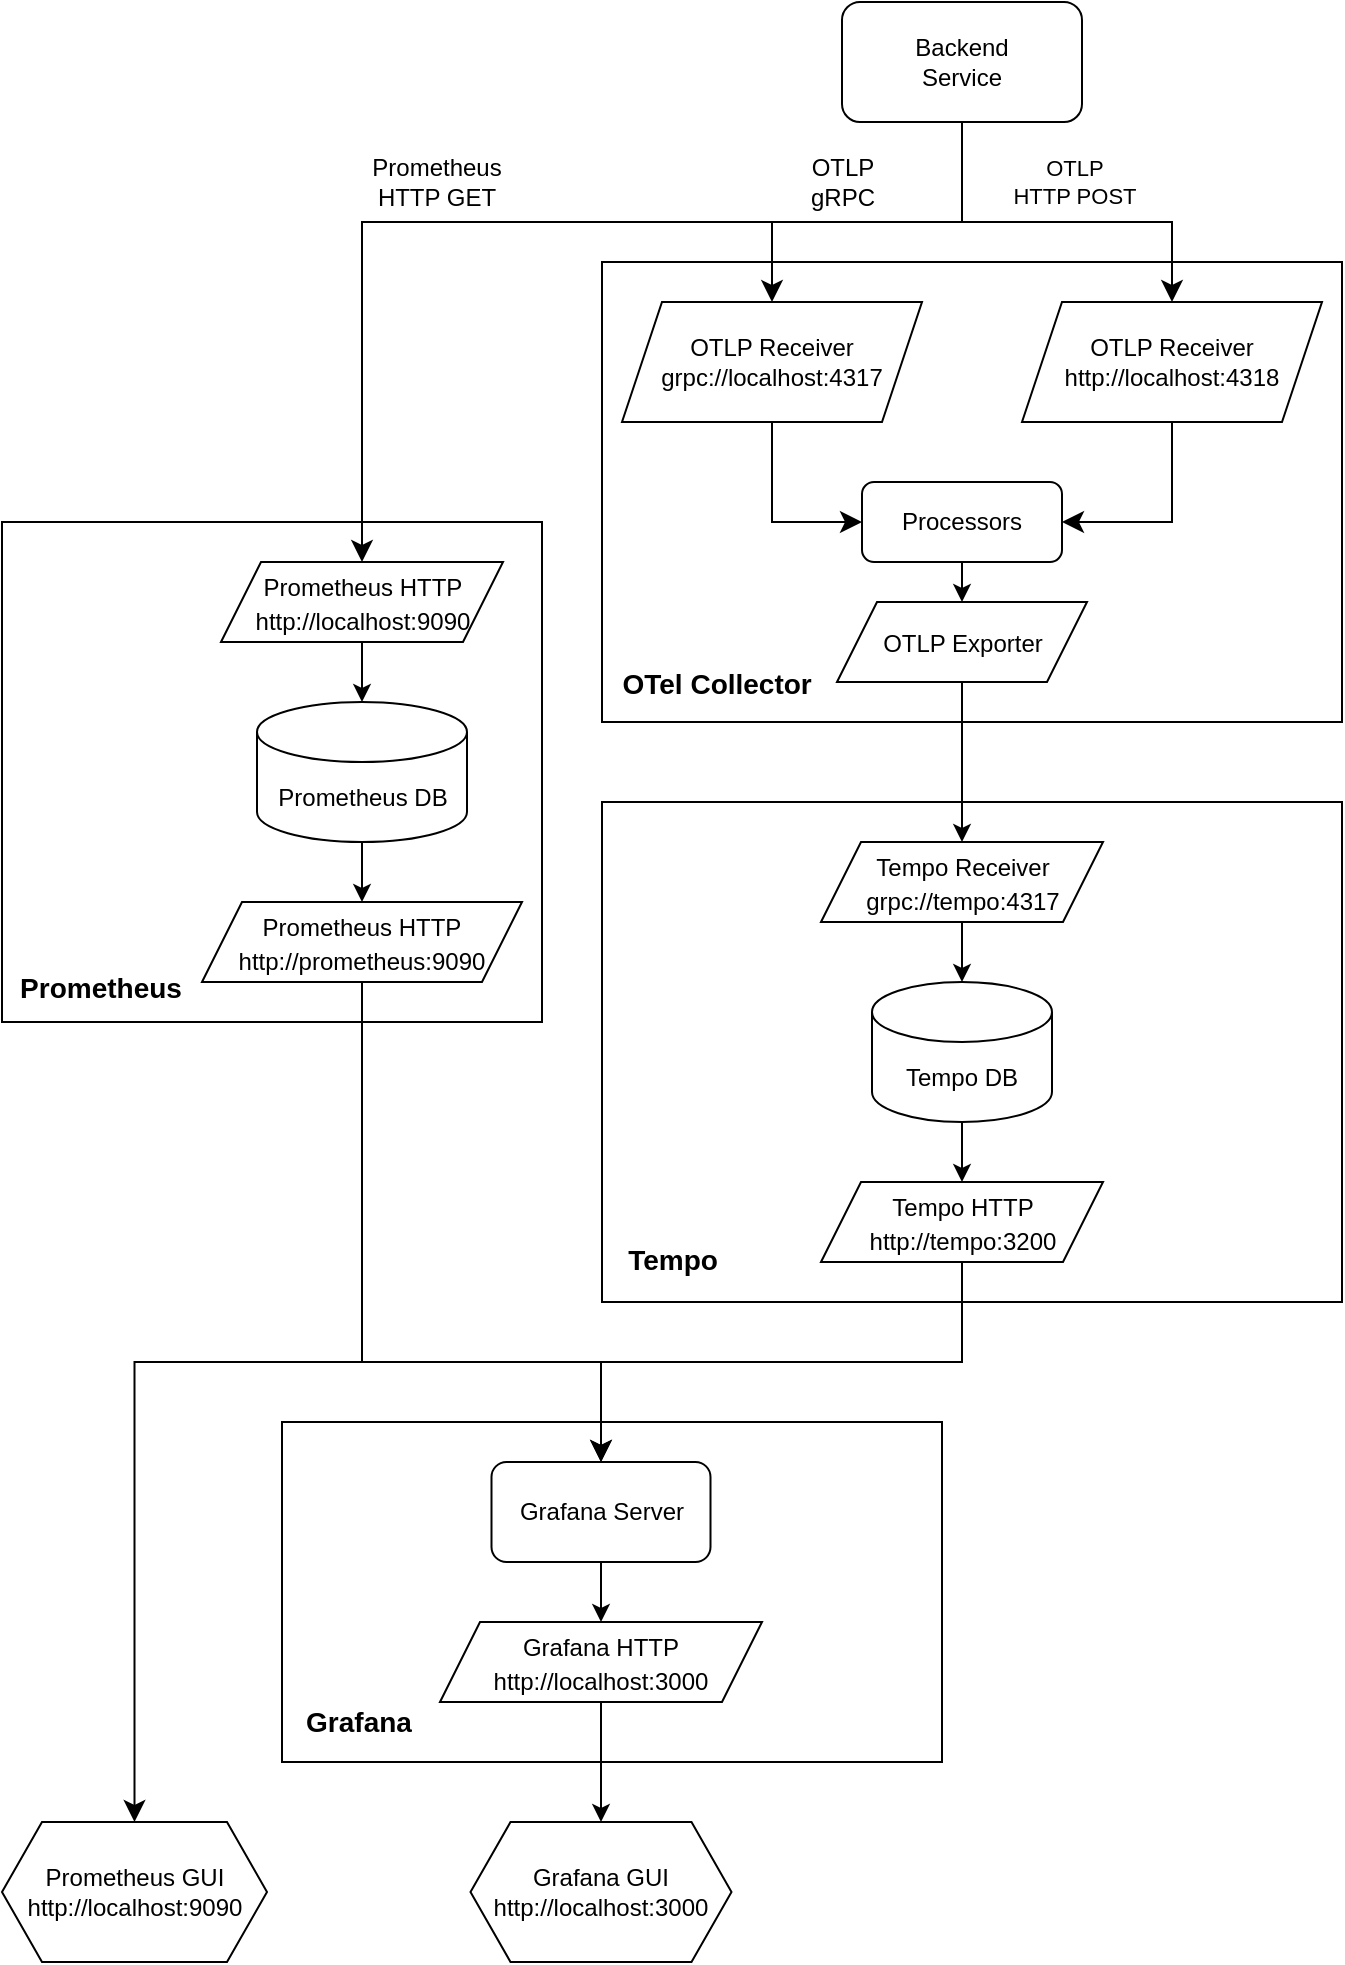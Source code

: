 <mxfile>
    <diagram id="3u8P1SOjeRHpItyzajtK" name="Page-1">
        <mxGraphModel dx="711" dy="809" grid="1" gridSize="10" guides="1" tooltips="1" connect="1" arrows="1" fold="1" page="1" pageScale="1" pageWidth="827" pageHeight="1169" math="0" shadow="0">
            <root>
                <mxCell id="0"/>
                <mxCell id="1" parent="0"/>
                <mxCell id="2" value="Backend&lt;br&gt;Service" style="rounded=1;whiteSpace=wrap;html=1;" vertex="1" parent="1">
                    <mxGeometry x="510" y="40" width="120" height="60" as="geometry"/>
                </mxCell>
                <mxCell id="3" value="" style="rounded=0;whiteSpace=wrap;html=1;" vertex="1" parent="1">
                    <mxGeometry x="390" y="170" width="370" height="230" as="geometry"/>
                </mxCell>
                <mxCell id="4" value="OTLP Receiver&lt;br&gt;grpc://localhost:4317" style="shape=parallelogram;perimeter=parallelogramPerimeter;whiteSpace=wrap;html=1;fixedSize=1;" vertex="1" parent="1">
                    <mxGeometry x="400" y="190" width="150" height="60" as="geometry"/>
                </mxCell>
                <mxCell id="5" value="OTLP Receiver&lt;br&gt;http://localhost:4318" style="shape=parallelogram;perimeter=parallelogramPerimeter;whiteSpace=wrap;html=1;fixedSize=1;" vertex="1" parent="1">
                    <mxGeometry x="600" y="190" width="150" height="60" as="geometry"/>
                </mxCell>
                <mxCell id="25" value="" style="edgeStyle=none;html=1;fontSize=14;" edge="1" parent="1" source="7" target="23">
                    <mxGeometry relative="1" as="geometry"/>
                </mxCell>
                <mxCell id="7" value="Processors" style="rounded=1;whiteSpace=wrap;html=1;" vertex="1" parent="1">
                    <mxGeometry x="520" y="280" width="100" height="40" as="geometry"/>
                </mxCell>
                <mxCell id="12" value="" style="edgeStyle=elbowEdgeStyle;elbow=vertical;endArrow=classic;html=1;curved=0;rounded=0;endSize=8;startSize=8;exitX=0.5;exitY=1;exitDx=0;exitDy=0;entryX=0.5;entryY=0;entryDx=0;entryDy=0;" edge="1" parent="1" source="2" target="5">
                    <mxGeometry width="50" height="50" relative="1" as="geometry">
                        <mxPoint x="660" y="160" as="sourcePoint"/>
                        <mxPoint x="710" y="110" as="targetPoint"/>
                        <Array as="points">
                            <mxPoint x="620" y="150"/>
                        </Array>
                    </mxGeometry>
                </mxCell>
                <mxCell id="14" value="OTLP&lt;br&gt;HTTP POST" style="edgeLabel;html=1;align=center;verticalAlign=middle;resizable=0;points=[];" vertex="1" connectable="0" parent="12">
                    <mxGeometry x="0.177" y="1" relative="1" as="geometry">
                        <mxPoint x="-9" y="-19" as="offset"/>
                    </mxGeometry>
                </mxCell>
                <mxCell id="13" value="" style="edgeStyle=elbowEdgeStyle;elbow=vertical;endArrow=classic;html=1;curved=0;rounded=0;endSize=8;startSize=8;exitX=0.5;exitY=1;exitDx=0;exitDy=0;entryX=0.5;entryY=0;entryDx=0;entryDy=0;" edge="1" parent="1" source="2" target="4">
                    <mxGeometry width="50" height="50" relative="1" as="geometry">
                        <mxPoint x="580" y="120" as="sourcePoint"/>
                        <mxPoint x="685" y="200" as="targetPoint"/>
                        <Array as="points">
                            <mxPoint x="520" y="150"/>
                        </Array>
                    </mxGeometry>
                </mxCell>
                <mxCell id="15" value="OTLP&lt;br&gt;gRPC" style="text;html=1;align=center;verticalAlign=middle;resizable=0;points=[];autosize=1;strokeColor=none;fillColor=none;" vertex="1" parent="1">
                    <mxGeometry x="480" y="110" width="60" height="40" as="geometry"/>
                </mxCell>
                <mxCell id="17" value="" style="edgeStyle=elbowEdgeStyle;elbow=horizontal;endArrow=classic;html=1;curved=0;rounded=0;endSize=8;startSize=8;exitX=0.5;exitY=1;exitDx=0;exitDy=0;entryX=1;entryY=0.5;entryDx=0;entryDy=0;" edge="1" parent="1" source="5" target="7">
                    <mxGeometry width="50" height="50" relative="1" as="geometry">
                        <mxPoint x="670" y="330" as="sourcePoint"/>
                        <mxPoint x="720" y="280" as="targetPoint"/>
                        <Array as="points">
                            <mxPoint x="675" y="290"/>
                        </Array>
                    </mxGeometry>
                </mxCell>
                <mxCell id="18" value="" style="edgeStyle=elbowEdgeStyle;elbow=horizontal;endArrow=classic;html=1;curved=0;rounded=0;endSize=8;startSize=8;exitX=0.5;exitY=1;exitDx=0;exitDy=0;entryX=0;entryY=0.5;entryDx=0;entryDy=0;" edge="1" parent="1" source="4" target="7">
                    <mxGeometry width="50" height="50" relative="1" as="geometry">
                        <mxPoint x="685" y="260" as="sourcePoint"/>
                        <mxPoint x="630" y="310" as="targetPoint"/>
                        <Array as="points">
                            <mxPoint x="475" y="280"/>
                        </Array>
                    </mxGeometry>
                </mxCell>
                <mxCell id="20" value="&lt;font style=&quot;font-size: 14px;&quot;&gt;OTel Collector&amp;nbsp;&lt;/font&gt;" style="text;strokeColor=none;fillColor=none;html=1;fontSize=24;fontStyle=1;verticalAlign=middle;align=center;" vertex="1" parent="1">
                    <mxGeometry x="399" y="358" width="100" height="40" as="geometry"/>
                </mxCell>
                <mxCell id="22" value="" style="rounded=0;whiteSpace=wrap;html=1;fontSize=14;" vertex="1" parent="1">
                    <mxGeometry x="390" y="440" width="370" height="250" as="geometry"/>
                </mxCell>
                <mxCell id="30" value="" style="edgeStyle=none;html=1;fontSize=12;" edge="1" parent="1" source="23" target="27">
                    <mxGeometry relative="1" as="geometry"/>
                </mxCell>
                <mxCell id="23" value="&lt;font style=&quot;font-size: 12px;&quot;&gt;OTLP Exporter&lt;/font&gt;" style="shape=parallelogram;perimeter=parallelogramPerimeter;whiteSpace=wrap;html=1;fixedSize=1;fontSize=14;" vertex="1" parent="1">
                    <mxGeometry x="507.5" y="340" width="125" height="40" as="geometry"/>
                </mxCell>
                <mxCell id="26" value="&lt;font style=&quot;font-size: 14px;&quot;&gt;Tempo&lt;/font&gt;" style="text;strokeColor=none;fillColor=none;html=1;fontSize=24;fontStyle=1;verticalAlign=middle;align=center;" vertex="1" parent="1">
                    <mxGeometry x="399" y="646" width="51" height="40" as="geometry"/>
                </mxCell>
                <mxCell id="31" value="" style="edgeStyle=none;html=1;fontSize=12;" edge="1" parent="1" source="27" target="29">
                    <mxGeometry relative="1" as="geometry"/>
                </mxCell>
                <mxCell id="27" value="&lt;font style=&quot;font-size: 12px;&quot;&gt;Tempo Receiver&lt;br&gt;grpc://tempo:4317&lt;br&gt;&lt;/font&gt;" style="shape=parallelogram;perimeter=parallelogramPerimeter;whiteSpace=wrap;html=1;fixedSize=1;fontSize=14;" vertex="1" parent="1">
                    <mxGeometry x="499.5" y="460" width="141" height="40" as="geometry"/>
                </mxCell>
                <mxCell id="33" value="" style="edgeStyle=none;html=1;fontSize=12;" edge="1" parent="1" source="29" target="32">
                    <mxGeometry relative="1" as="geometry"/>
                </mxCell>
                <mxCell id="29" value="Tempo DB" style="shape=cylinder3;whiteSpace=wrap;html=1;boundedLbl=1;backgroundOutline=1;size=15;fontSize=12;" vertex="1" parent="1">
                    <mxGeometry x="525" y="530" width="90" height="70" as="geometry"/>
                </mxCell>
                <mxCell id="32" value="&lt;font style=&quot;font-size: 12px;&quot;&gt;Tempo HTTP&lt;br&gt;http://tempo:3200&lt;br&gt;&lt;/font&gt;" style="shape=parallelogram;perimeter=parallelogramPerimeter;whiteSpace=wrap;html=1;fixedSize=1;fontSize=14;" vertex="1" parent="1">
                    <mxGeometry x="499.5" y="630" width="141" height="40" as="geometry"/>
                </mxCell>
                <mxCell id="35" value="" style="rounded=0;whiteSpace=wrap;html=1;fontSize=14;" vertex="1" parent="1">
                    <mxGeometry x="90" y="300" width="270" height="250" as="geometry"/>
                </mxCell>
                <mxCell id="36" value="&lt;font style=&quot;font-size: 14px;&quot;&gt;Prometheus&lt;/font&gt;" style="text;strokeColor=none;fillColor=none;html=1;fontSize=24;fontStyle=1;verticalAlign=middle;align=center;" vertex="1" parent="1">
                    <mxGeometry x="103" y="512" width="71" height="36" as="geometry"/>
                </mxCell>
                <mxCell id="37" value="" style="edgeStyle=none;html=1;fontSize=12;" edge="1" parent="1" source="38" target="40">
                    <mxGeometry relative="1" as="geometry"/>
                </mxCell>
                <mxCell id="38" value="&lt;font style=&quot;font-size: 12px;&quot;&gt;Prometheus HTTP&lt;br&gt;http://localhost:9090&lt;br&gt;&lt;/font&gt;" style="shape=parallelogram;perimeter=parallelogramPerimeter;whiteSpace=wrap;html=1;fixedSize=1;fontSize=14;" vertex="1" parent="1">
                    <mxGeometry x="199.5" y="320" width="141" height="40" as="geometry"/>
                </mxCell>
                <mxCell id="39" value="" style="edgeStyle=none;html=1;fontSize=12;" edge="1" parent="1" source="40" target="41">
                    <mxGeometry relative="1" as="geometry"/>
                </mxCell>
                <mxCell id="40" value="Prometheus DB" style="shape=cylinder3;whiteSpace=wrap;html=1;boundedLbl=1;backgroundOutline=1;size=15;fontSize=12;" vertex="1" parent="1">
                    <mxGeometry x="217.5" y="390" width="105" height="70" as="geometry"/>
                </mxCell>
                <mxCell id="41" value="&lt;font style=&quot;font-size: 12px;&quot;&gt;Prometheus HTTP&lt;br&gt;http://prometheus:9090&lt;br&gt;&lt;/font&gt;" style="shape=parallelogram;perimeter=parallelogramPerimeter;whiteSpace=wrap;html=1;fixedSize=1;fontSize=14;" vertex="1" parent="1">
                    <mxGeometry x="190" y="490" width="160" height="40" as="geometry"/>
                </mxCell>
                <mxCell id="42" value="" style="edgeStyle=elbowEdgeStyle;elbow=horizontal;endArrow=classic;html=1;curved=0;rounded=0;endSize=8;startSize=8;fontSize=12;entryX=0.5;entryY=0;entryDx=0;entryDy=0;" edge="1" parent="1" target="38">
                    <mxGeometry width="50" height="50" relative="1" as="geometry">
                        <mxPoint x="570" y="150" as="sourcePoint"/>
                        <mxPoint x="320" y="150" as="targetPoint"/>
                        <Array as="points">
                            <mxPoint x="270" y="200"/>
                        </Array>
                    </mxGeometry>
                </mxCell>
                <mxCell id="43" value="Prometheus&lt;br&gt;HTTP GET" style="edgeLabel;html=1;align=center;verticalAlign=middle;resizable=0;points=[];fontSize=12;" vertex="1" connectable="0" parent="42">
                    <mxGeometry x="0.122" y="-1" relative="1" as="geometry">
                        <mxPoint y="-19" as="offset"/>
                    </mxGeometry>
                </mxCell>
                <mxCell id="44" value="" style="rounded=0;whiteSpace=wrap;html=1;fontSize=12;" vertex="1" parent="1">
                    <mxGeometry x="230" y="750" width="330" height="170" as="geometry"/>
                </mxCell>
                <mxCell id="52" value="" style="edgeStyle=none;html=1;fontSize=12;" edge="1" parent="1" source="46" target="47">
                    <mxGeometry relative="1" as="geometry"/>
                </mxCell>
                <mxCell id="46" value="Grafana Server" style="rounded=1;whiteSpace=wrap;html=1;fontSize=12;" vertex="1" parent="1">
                    <mxGeometry x="334.75" y="770" width="109.5" height="50" as="geometry"/>
                </mxCell>
                <mxCell id="53" value="" style="edgeStyle=none;html=1;fontSize=12;" edge="1" parent="1" source="47" target="51">
                    <mxGeometry relative="1" as="geometry"/>
                </mxCell>
                <mxCell id="47" value="&lt;font style=&quot;font-size: 12px;&quot;&gt;Grafana HTTP&lt;br&gt;http://localhost:3000&lt;br&gt;&lt;/font&gt;" style="shape=parallelogram;perimeter=parallelogramPerimeter;whiteSpace=wrap;html=1;fixedSize=1;fontSize=14;" vertex="1" parent="1">
                    <mxGeometry x="309" y="850" width="161" height="40" as="geometry"/>
                </mxCell>
                <mxCell id="48" value="&lt;font style=&quot;font-size: 14px;&quot;&gt;Grafana&lt;/font&gt;" style="text;strokeColor=none;fillColor=none;html=1;fontSize=24;fontStyle=1;verticalAlign=middle;align=center;" vertex="1" parent="1">
                    <mxGeometry x="242.5" y="877" width="51" height="40" as="geometry"/>
                </mxCell>
                <mxCell id="49" value="" style="edgeStyle=elbowEdgeStyle;elbow=vertical;endArrow=classic;html=1;curved=0;rounded=0;endSize=8;startSize=8;fontSize=12;entryX=0.5;entryY=0;entryDx=0;entryDy=0;exitX=0.5;exitY=1;exitDx=0;exitDy=0;" edge="1" parent="1" source="41" target="46">
                    <mxGeometry width="50" height="50" relative="1" as="geometry">
                        <mxPoint x="290" y="650" as="sourcePoint"/>
                        <mxPoint x="340" y="600" as="targetPoint"/>
                        <Array as="points">
                            <mxPoint x="330" y="720"/>
                        </Array>
                    </mxGeometry>
                </mxCell>
                <mxCell id="50" value="" style="edgeStyle=elbowEdgeStyle;elbow=vertical;endArrow=classic;html=1;curved=0;rounded=0;endSize=8;startSize=8;fontSize=12;exitX=0.5;exitY=1;exitDx=0;exitDy=0;entryX=0.5;entryY=0;entryDx=0;entryDy=0;" edge="1" parent="1" source="32" target="46">
                    <mxGeometry width="50" height="50" relative="1" as="geometry">
                        <mxPoint x="640" y="830" as="sourcePoint"/>
                        <mxPoint x="690" y="780" as="targetPoint"/>
                    </mxGeometry>
                </mxCell>
                <mxCell id="51" value="Grafana GUI&lt;br&gt;http://localhost:3000" style="shape=hexagon;perimeter=hexagonPerimeter2;whiteSpace=wrap;html=1;fixedSize=1;fontSize=12;" vertex="1" parent="1">
                    <mxGeometry x="324.25" y="950" width="130.5" height="70" as="geometry"/>
                </mxCell>
                <mxCell id="54" value="Prometheus GUI&lt;br&gt;http://localhost:9090" style="shape=hexagon;perimeter=hexagonPerimeter2;whiteSpace=wrap;html=1;fixedSize=1;fontSize=12;" vertex="1" parent="1">
                    <mxGeometry x="90" y="950" width="132.5" height="70" as="geometry"/>
                </mxCell>
                <mxCell id="55" value="" style="edgeStyle=elbowEdgeStyle;elbow=vertical;endArrow=classic;html=1;curved=0;rounded=0;endSize=8;startSize=8;fontSize=12;exitX=0.5;exitY=1;exitDx=0;exitDy=0;entryX=0.5;entryY=0;entryDx=0;entryDy=0;" edge="1" parent="1" source="41" target="54">
                    <mxGeometry width="50" height="50" relative="1" as="geometry">
                        <mxPoint x="160" y="730" as="sourcePoint"/>
                        <mxPoint x="210" y="680" as="targetPoint"/>
                        <Array as="points">
                            <mxPoint x="220" y="720"/>
                        </Array>
                    </mxGeometry>
                </mxCell>
            </root>
        </mxGraphModel>
    </diagram>
</mxfile>
